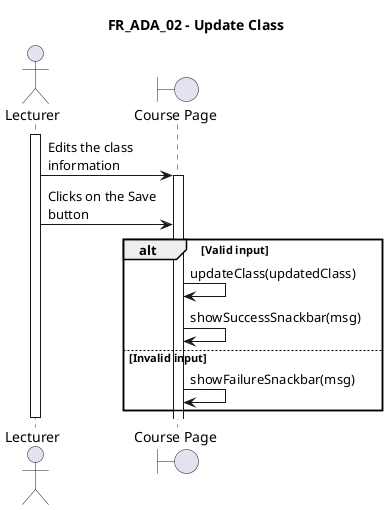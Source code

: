 @startuml FR_ADA_02
title FR_ADA_02 - Update Class
skinparam maxMessageSize 125

actor "Lecturer" as eu
boundary "Course Page" as fe

activate eu

eu -> fe ++ : Edits the class information
eu -> fe : Clicks on the Save button


alt Valid input
    fe -> fe : updateClass(updatedClass)
    fe -> fe : showSuccessSnackbar(msg)
else Invalid input
    fe -> fe : showFailureSnackbar(msg)
end



deactivate eu

@enduml